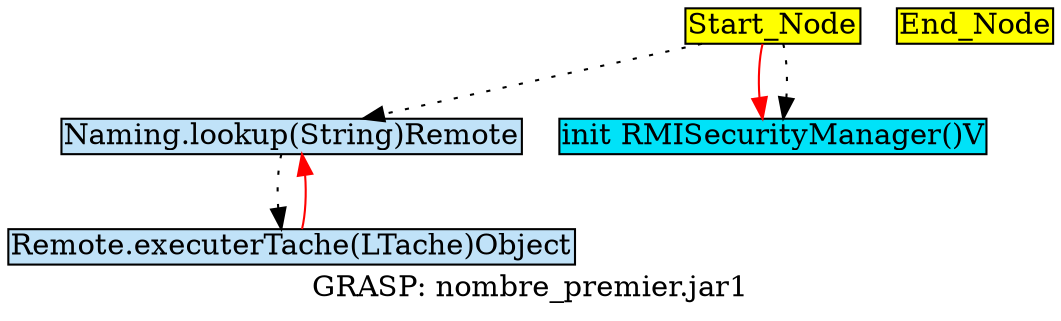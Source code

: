 digraph G {
	graph[label="GRASP: nombre_premier.jar1"];	node[style=filled,fillcolor ="white",shape=box,margin=0.02,width=0,height=0];
	"Start_Node"[fillcolor ="yellow",style="filled" ];
	"Naming.lookup(String)Remote"[fillcolor ="#c0e2f8",style="filled" ];
	"Start_Node"[fillcolor ="yellow",style="filled" ];
	"init RMISecurityManager()V"[fillcolor ="#00e2f8",style="filled" ];
	"Remote.executerTache(LTache)Object"[fillcolor ="#c0e2f8",style="filled" ];
	"End_Node"[fillcolor ="yellow",style="filled" ];
	"Naming.lookup(String)Remote" -> "Remote.executerTache(LTache)Object"[color="black",style=dotted];
	"Start_Node" -> "Naming.lookup(String)Remote"[color="black",style=dotted];
	"Start_Node" -> "init RMISecurityManager()V"[color="red",style=solid];
	"Start_Node" -> "init RMISecurityManager()V"[color="black",style=dotted];
	"Remote.executerTache(LTache)Object" -> "Naming.lookup(String)Remote"[color="red",style=solid];
}
